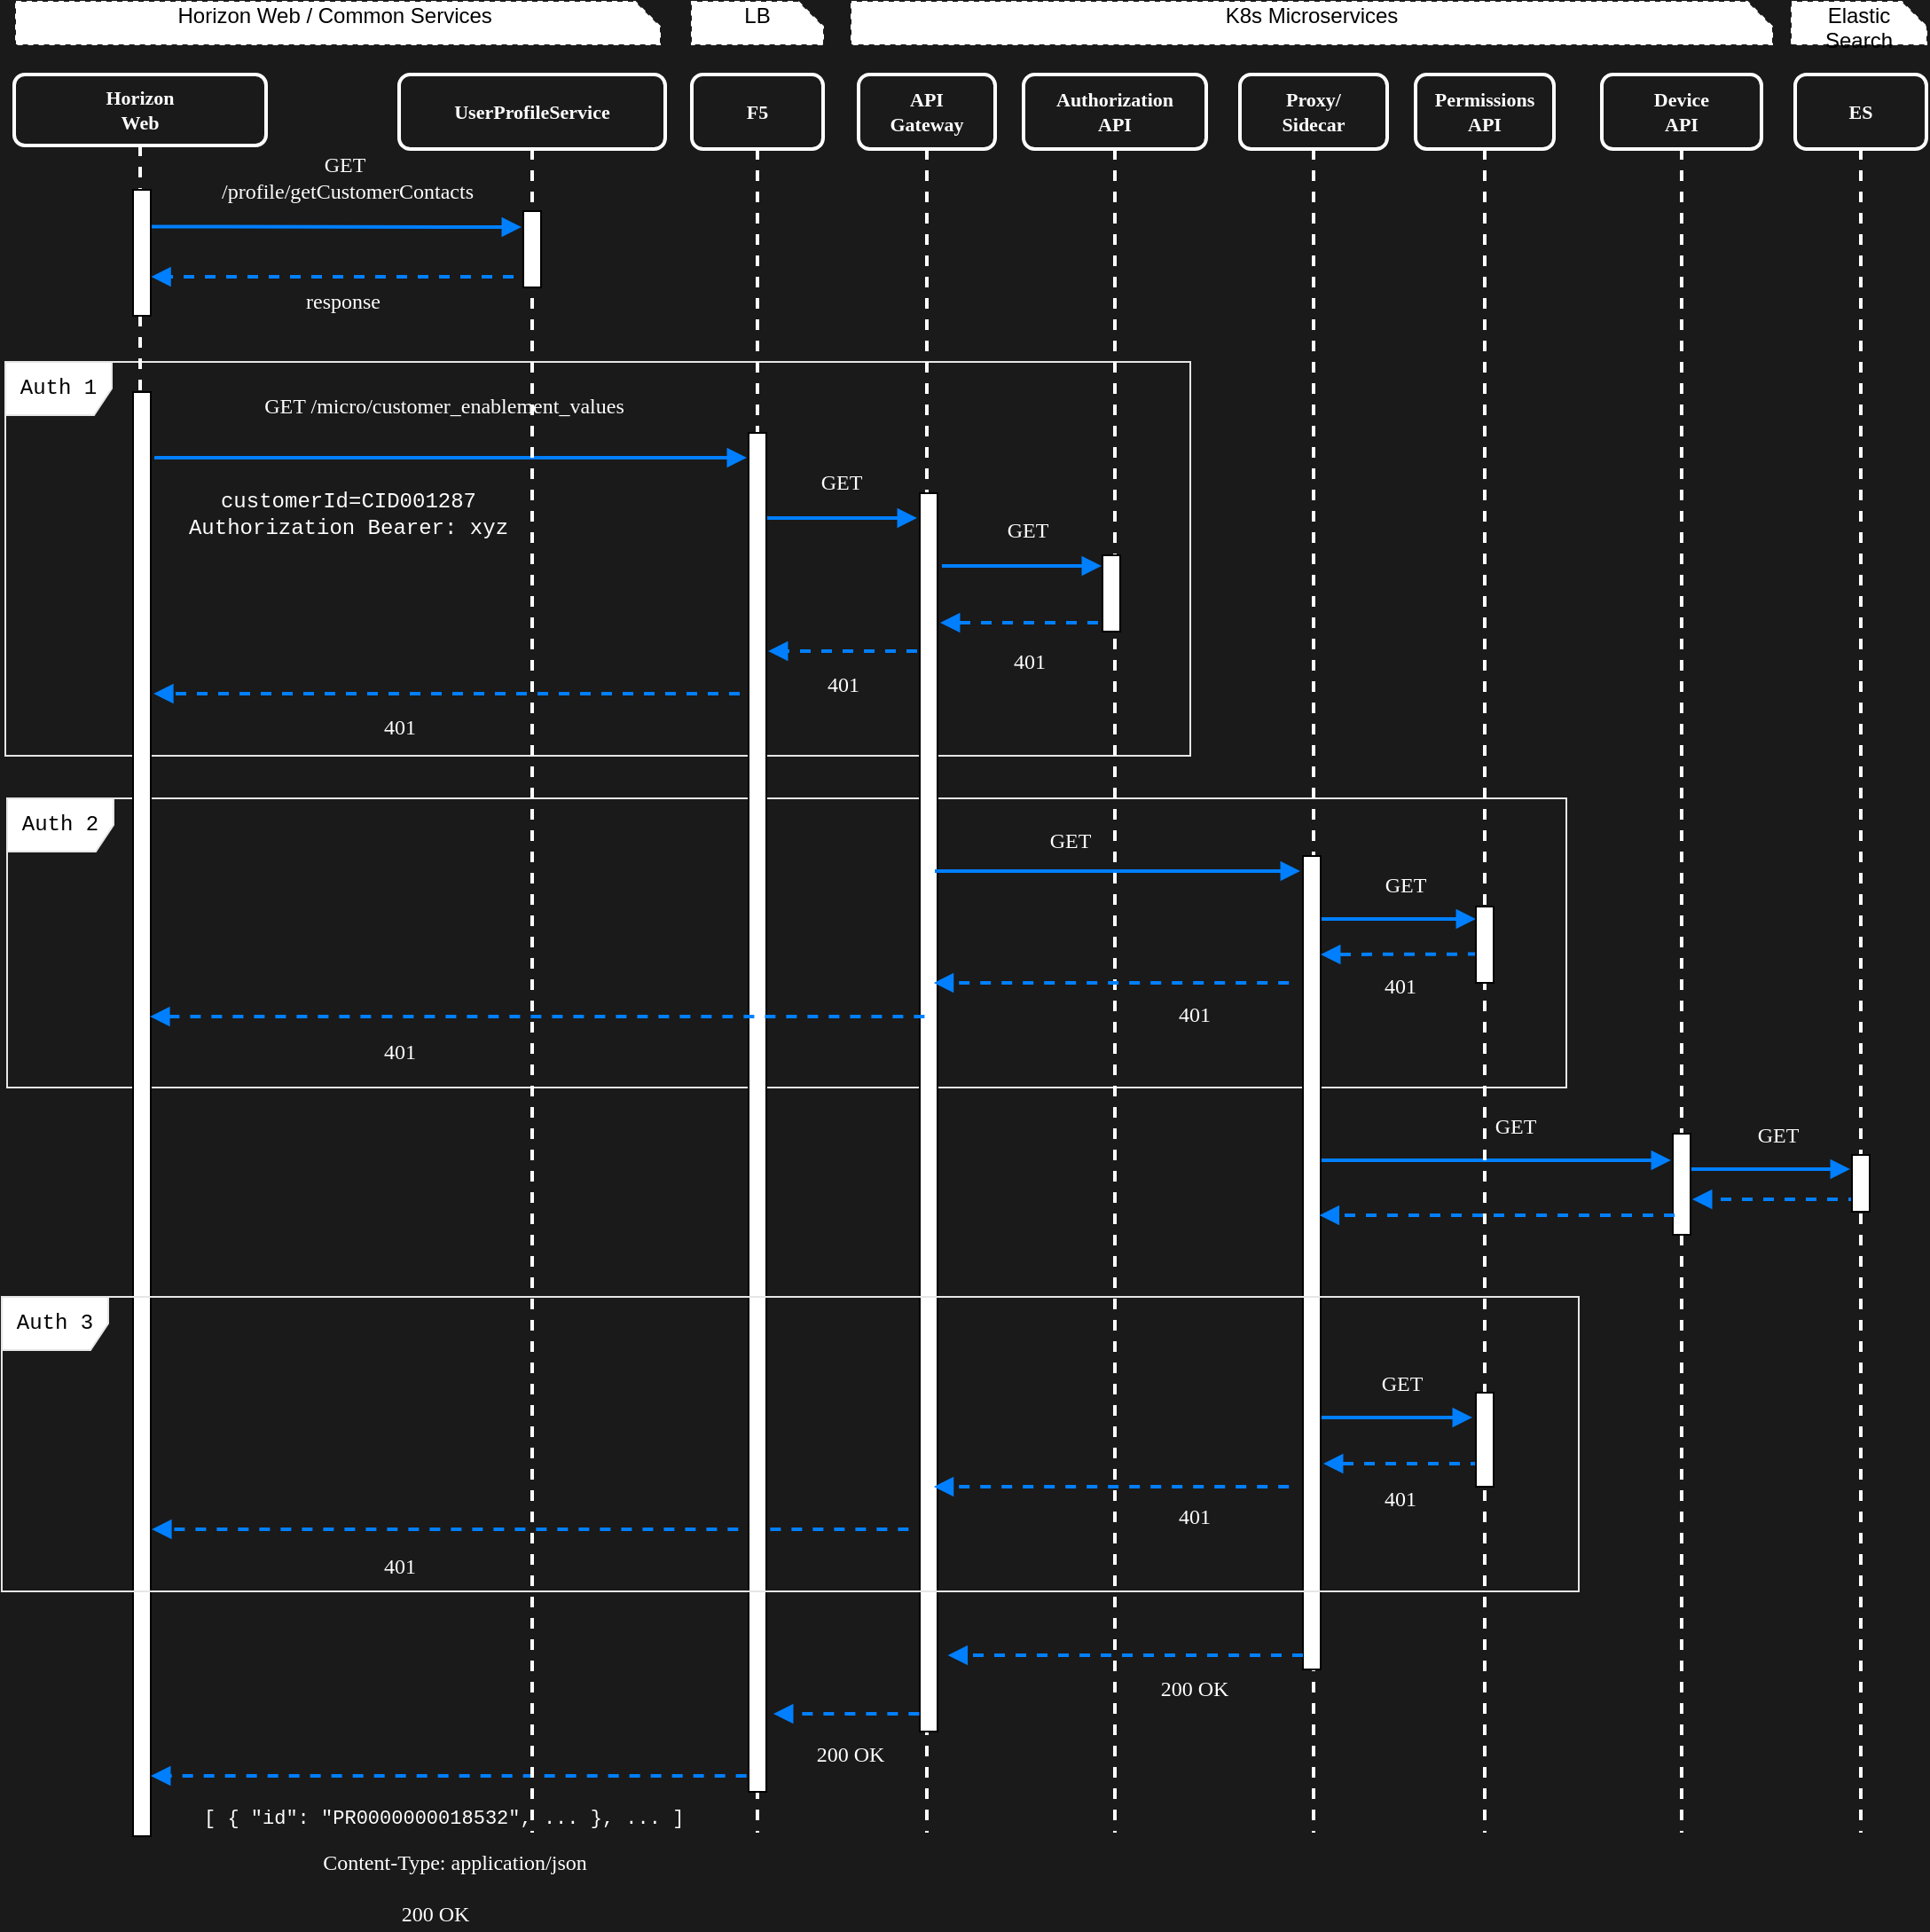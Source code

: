 <mxfile version="13.7.9" type="device"><diagram name="Page-1" id="13e1069c-82ec-6db2-03f1-153e76fe0fe0"><mxGraphModel dx="1351" dy="890" grid="0" gridSize="10" guides="1" tooltips="1" connect="1" arrows="1" fold="1" page="0" pageScale="1" pageWidth="1100" pageHeight="850" background="#1A1A1A" math="0" shadow="0"><root><mxCell id="0"/><mxCell id="1" parent="0"/><mxCell id="Q3aA9mgdM-WtsguABuxe-25" value="GET" style="html=1;verticalAlign=bottom;endArrow=block;labelBackgroundColor=none;fontFamily=Verdana;fontSize=12;edgeStyle=elbowEdgeStyle;elbow=vertical;labelBorderColor=none;fontColor=#FFFFFF;strokeColor=#007FFF;strokeWidth=2;" edge="1" parent="1"><mxGeometry x="0.135" y="10" relative="1" as="geometry"><mxPoint x="739" y="537" as="sourcePoint"/><mxPoint x="832" y="537" as="targetPoint"/><Array as="points"><mxPoint x="798" y="537"/><mxPoint x="779.83" y="544"/><mxPoint x="878.83" y="544.04"/><mxPoint x="846.83" y="549.45"/></Array><mxPoint as="offset"/></mxGeometry></mxCell><mxCell id="Q3aA9mgdM-WtsguABuxe-26" value="Auth 2" style="shape=umlFrame;whiteSpace=wrap;html=1;fontFamily=Courier New;strokeColor=#E6E6E6;" vertex="1" parent="1"><mxGeometry x="4" y="469" width="879" height="163" as="geometry"/></mxCell><mxCell id="Q3aA9mgdM-WtsguABuxe-16" value="Auth 1" style="shape=umlFrame;whiteSpace=wrap;html=1;fontFamily=Courier New;strokeColor=#E6E6E6;" vertex="1" parent="1"><mxGeometry x="3" y="223" width="668" height="222" as="geometry"/></mxCell><mxCell id="Q3aA9mgdM-WtsguABuxe-40" value="GET" style="html=1;verticalAlign=bottom;endArrow=block;labelBackgroundColor=none;fontFamily=Verdana;fontSize=12;edgeStyle=elbowEdgeStyle;elbow=vertical;labelBorderColor=none;fontColor=#FFFFFF;strokeColor=#007FFF;strokeWidth=2;" edge="1" parent="1"><mxGeometry x="0.135" y="10" relative="1" as="geometry"><mxPoint x="737" y="818" as="sourcePoint"/><mxPoint x="830" y="818" as="targetPoint"/><Array as="points"><mxPoint x="796" y="818"/><mxPoint x="777.83" y="825"/><mxPoint x="876.83" y="825.04"/><mxPoint x="844.83" y="830.45"/></Array><mxPoint as="offset"/></mxGeometry></mxCell><mxCell id="Q3aA9mgdM-WtsguABuxe-58" value="" style="html=1;verticalAlign=bottom;endArrow=block;labelBackgroundColor=none;fontFamily=Verdana;fontSize=12;edgeStyle=elbowEdgeStyle;elbow=vertical;labelBorderColor=none;fontColor=#FFFFFF;strokeColor=#007FFF;strokeWidth=2;dashed=1;" edge="1" parent="1"><mxGeometry y="-11" relative="1" as="geometry"><mxPoint x="524.19" y="881.0" as="sourcePoint"/><mxPoint x="85.571" y="881.0" as="targetPoint"/><Array as="points"><mxPoint x="427.19" y="881"/></Array><mxPoint as="offset"/></mxGeometry></mxCell><mxCell id="Q3aA9mgdM-WtsguABuxe-45" value="" style="html=1;verticalAlign=bottom;endArrow=block;labelBackgroundColor=none;fontFamily=Verdana;fontSize=12;edgeStyle=elbowEdgeStyle;elbow=vertical;labelBorderColor=none;fontColor=#FFFFFF;strokeColor=#007FFF;strokeWidth=2;dashed=1;" edge="1" parent="1"><mxGeometry y="-11" relative="1" as="geometry"><mxPoint x="429.0" y="410" as="sourcePoint"/><mxPoint x="86.571" y="410" as="targetPoint"/><Array as="points"/><mxPoint as="offset"/></mxGeometry></mxCell><mxCell id="Q3aA9mgdM-WtsguABuxe-29" value="GET" style="html=1;verticalAlign=bottom;endArrow=block;labelBackgroundColor=none;fontFamily=Verdana;fontSize=12;edgeStyle=elbowEdgeStyle;elbow=vertical;labelBorderColor=none;fontColor=#FFFFFF;strokeColor=#007FFF;strokeWidth=2;" edge="1" parent="1"><mxGeometry x="0.135" y="10" relative="1" as="geometry"><mxPoint x="738" y="673" as="sourcePoint"/><mxPoint x="942.0" y="673" as="targetPoint"/><Array as="points"><mxPoint x="760" y="673"/><mxPoint x="560.83" y="680"/><mxPoint x="659.83" y="680.04"/><mxPoint x="627.83" y="685.45"/></Array><mxPoint as="offset"/></mxGeometry></mxCell><mxCell id="Q3aA9mgdM-WtsguABuxe-34" value="" style="html=1;verticalAlign=bottom;endArrow=block;labelBackgroundColor=none;fontFamily=Verdana;fontSize=12;edgeStyle=elbowEdgeStyle;elbow=vertical;labelBorderColor=none;fontColor=#FFFFFF;strokeColor=#007FFF;strokeWidth=2;dashed=1;" edge="1" parent="1"><mxGeometry y="-11" relative="1" as="geometry"><mxPoint x="1048.0" y="695" as="sourcePoint"/><mxPoint x="954" y="695" as="targetPoint"/><Array as="points"/><mxPoint as="offset"/></mxGeometry></mxCell><mxCell id="Q3aA9mgdM-WtsguABuxe-31" value="GET" style="html=1;verticalAlign=bottom;endArrow=block;labelBackgroundColor=none;fontFamily=Verdana;fontSize=12;edgeStyle=elbowEdgeStyle;elbow=vertical;labelBorderColor=none;fontColor=#FFFFFF;strokeColor=#007FFF;strokeWidth=2;" edge="1" parent="1"><mxGeometry x="0.135" y="10" relative="1" as="geometry"><mxPoint x="947.333" y="678" as="sourcePoint"/><mxPoint x="1043" y="678" as="targetPoint"/><Array as="points"><mxPoint x="992" y="678"/><mxPoint x="760.83" y="685.04"/><mxPoint x="728.83" y="690.45"/></Array><mxPoint as="offset"/></mxGeometry></mxCell><mxCell id="uREQSluuwx92GK9Ku3RY-12" value="GET" style="html=1;verticalAlign=bottom;endArrow=block;labelBackgroundColor=none;fontFamily=Verdana;fontSize=12;edgeStyle=elbowEdgeStyle;elbow=vertical;labelBorderColor=none;fontColor=#FFFFFF;strokeColor=#007FFF;strokeWidth=2;" parent="1" edge="1"><mxGeometry x="0.06" y="11" relative="1" as="geometry"><mxPoint x="426.333" y="311" as="sourcePoint"/><mxPoint x="517" y="311" as="targetPoint"/><Array as="points"><mxPoint x="486" y="311"/><mxPoint x="467.83" y="318"/><mxPoint x="566.83" y="318.04"/><mxPoint x="534.83" y="323.45"/></Array><mxPoint as="offset"/></mxGeometry></mxCell><mxCell id="Q3aA9mgdM-WtsguABuxe-4" value="" style="html=1;verticalAlign=bottom;endArrow=block;labelBackgroundColor=none;fontFamily=Verdana;fontSize=12;edgeStyle=elbowEdgeStyle;elbow=vertical;labelBorderColor=none;fontColor=#FFFFFF;strokeColor=#007FFF;strokeWidth=2;dashed=1;" edge="1" parent="1"><mxGeometry y="-11" relative="1" as="geometry"><mxPoint x="301.5" y="175" as="sourcePoint"/><mxPoint x="85.167" y="175" as="targetPoint"/><Array as="points"><mxPoint x="204.5" y="175"/></Array><mxPoint as="offset"/></mxGeometry></mxCell><mxCell id="Q3aA9mgdM-WtsguABuxe-3" value="GET&lt;br&gt;&amp;nbsp;/profile/getCustomerContacts" style="html=1;verticalAlign=bottom;endArrow=block;labelBackgroundColor=none;fontFamily=Verdana;fontSize=12;edgeStyle=elbowEdgeStyle;elbow=vertical;labelBorderColor=none;fontColor=#FFFFFF;strokeColor=#007FFF;strokeWidth=2;exitX=1.072;exitY=0.278;exitDx=0;exitDy=0;exitPerimeter=0;" edge="1" parent="1"><mxGeometry x="0.06" y="11" relative="1" as="geometry"><mxPoint x="81.72" y="146.738" as="sourcePoint"/><mxPoint x="294" y="147" as="targetPoint"/><Array as="points"><mxPoint x="220.42" y="147"/><mxPoint x="189.42" y="147"/><mxPoint x="170.42" y="179"/><mxPoint x="92.42" y="154"/><mxPoint x="191.42" y="154.04"/><mxPoint x="159.42" y="159.45"/></Array><mxPoint as="offset"/></mxGeometry></mxCell><mxCell id="7baba1c4bc27f4b0-8" value="Horizon&lt;br&gt;Web" style="shape=umlLifeline;perimeter=lifelinePerimeter;whiteSpace=wrap;html=1;container=1;collapsible=0;recursiveResize=0;outlineConnect=0;rounded=1;shadow=0;comic=0;labelBackgroundColor=none;strokeWidth=2;fontFamily=Verdana;fontSize=11;align=center;labelBorderColor=none;fillColor=none;strokeColor=#FFFFFF;fontColor=#FFFFFF;fontStyle=1" parent="1" vertex="1"><mxGeometry x="8" y="61.0" width="142" height="993" as="geometry"/></mxCell><mxCell id="uREQSluuwx92GK9Ku3RY-9" value="" style="html=1;points=[];perimeter=orthogonalPerimeter;rounded=0;shadow=0;comic=0;labelBackgroundColor=#ffffff;strokeWidth=1;fontFamily=Verdana;fontSize=12;align=center;labelBorderColor=#FFFFFF;" parent="7baba1c4bc27f4b0-8" vertex="1"><mxGeometry x="67" y="179" width="10" height="814" as="geometry"/></mxCell><mxCell id="Q3aA9mgdM-WtsguABuxe-7" value="" style="html=1;points=[];perimeter=orthogonalPerimeter;rounded=0;shadow=0;comic=0;labelBackgroundColor=#ffffff;strokeWidth=1;fontFamily=Verdana;fontSize=12;align=center;labelBorderColor=#FFFFFF;" vertex="1" parent="7baba1c4bc27f4b0-8"><mxGeometry x="67" y="65" width="10" height="71" as="geometry"/></mxCell><mxCell id="YKx6yXkzlYyvwfSFscby-1" value="F5" style="shape=umlLifeline;perimeter=lifelinePerimeter;whiteSpace=wrap;html=1;container=1;collapsible=0;recursiveResize=0;outlineConnect=0;rounded=1;shadow=0;comic=0;labelBackgroundColor=none;strokeWidth=2;fontFamily=Verdana;fontSize=11;align=center;size=42;labelBorderColor=none;fillColor=none;strokeColor=#FFFFFF;fontColor=#FFFFFF;fontStyle=1" parent="1" vertex="1"><mxGeometry x="390" y="61.0" width="74" height="991" as="geometry"/></mxCell><mxCell id="uREQSluuwx92GK9Ku3RY-14" value="" style="html=1;points=[];perimeter=orthogonalPerimeter;rounded=0;shadow=0;comic=0;labelBackgroundColor=#ffffff;strokeWidth=1;fontFamily=Verdana;fontSize=12;align=center;labelBorderColor=#FFFFFF;" parent="YKx6yXkzlYyvwfSFscby-1" vertex="1"><mxGeometry x="32" y="202" width="10" height="766" as="geometry"/></mxCell><mxCell id="HrZT_XQznURYI4eVECvP-5" value="Permissions&lt;br&gt;API" style="shape=umlLifeline;perimeter=lifelinePerimeter;whiteSpace=wrap;html=1;container=1;collapsible=0;recursiveResize=0;outlineConnect=0;rounded=1;shadow=0;comic=0;labelBackgroundColor=none;strokeWidth=2;fontFamily=Verdana;fontSize=11;align=center;size=42;labelBorderColor=none;fillColor=none;strokeColor=#FFFFFF;fontColor=#FFFFFF;fontStyle=1" parent="1" vertex="1"><mxGeometry x="798" y="61" width="78" height="991" as="geometry"/></mxCell><mxCell id="HrZT_XQznURYI4eVECvP-7" value="Device&lt;br&gt;API" style="shape=umlLifeline;perimeter=lifelinePerimeter;whiteSpace=wrap;html=1;container=1;collapsible=0;recursiveResize=0;outlineConnect=0;rounded=1;shadow=0;comic=0;labelBackgroundColor=none;strokeWidth=2;fontFamily=Verdana;fontSize=11;align=center;size=42;labelBorderColor=none;fillColor=none;strokeColor=#FFFFFF;fontColor=#FFFFFF;fontStyle=1" parent="1" vertex="1"><mxGeometry x="903" y="61.0" width="90" height="991" as="geometry"/></mxCell><mxCell id="Q3aA9mgdM-WtsguABuxe-32" value="" style="html=1;points=[];perimeter=orthogonalPerimeter;rounded=0;shadow=0;comic=0;labelBackgroundColor=#ffffff;strokeWidth=1;fontFamily=Verdana;fontSize=12;align=center;labelBorderColor=#FFFFFF;" vertex="1" parent="HrZT_XQznURYI4eVECvP-7"><mxGeometry x="40" y="597" width="10" height="57" as="geometry"/></mxCell><mxCell id="HrZT_XQznURYI4eVECvP-9" value="ES" style="shape=umlLifeline;perimeter=lifelinePerimeter;whiteSpace=wrap;html=1;container=1;collapsible=0;recursiveResize=0;outlineConnect=0;rounded=1;shadow=0;comic=0;labelBackgroundColor=none;strokeWidth=2;fontFamily=Verdana;fontSize=11;align=center;size=42;labelBorderColor=none;fillColor=none;strokeColor=#FFFFFF;fontColor=#FFFFFF;fontStyle=1" parent="1" vertex="1"><mxGeometry x="1012" y="61.0" width="74" height="991" as="geometry"/></mxCell><mxCell id="Q3aA9mgdM-WtsguABuxe-33" value="" style="html=1;points=[];perimeter=orthogonalPerimeter;rounded=0;shadow=0;comic=0;labelBackgroundColor=#ffffff;strokeWidth=1;fontFamily=Verdana;fontSize=12;align=center;labelBorderColor=#FFFFFF;" vertex="1" parent="HrZT_XQznURYI4eVECvP-9"><mxGeometry x="32" y="609" width="10" height="32" as="geometry"/></mxCell><mxCell id="4G3p7n9DCKDM6Snda9eb-1" value="Horizon Web / Common Services&amp;nbsp;" style="shape=note;whiteSpace=wrap;html=1;size=14;verticalAlign=top;align=center;spacingTop=-6;dashed=1;strokeColor=#FFFFFF;" parent="1" vertex="1"><mxGeometry x="9" y="20" width="363" height="24" as="geometry"/></mxCell><mxCell id="uREQSluuwx92GK9Ku3RY-1" value="K8s Microservices" style="shape=note;whiteSpace=wrap;html=1;size=14;verticalAlign=top;align=center;spacingTop=-6;dashed=1;strokeColor=#FFFFFF;" parent="1" vertex="1"><mxGeometry x="480" y="20" width="519" height="24" as="geometry"/></mxCell><mxCell id="uREQSluuwx92GK9Ku3RY-2" value="Elastic Search" style="shape=note;whiteSpace=wrap;html=1;size=14;verticalAlign=top;align=center;spacingTop=-6;dashed=1;strokeColor=#FFFFFF;" parent="1" vertex="1"><mxGeometry x="1010" y="20" width="76" height="24" as="geometry"/></mxCell><mxCell id="uREQSluuwx92GK9Ku3RY-3" value="LB" style="shape=note;whiteSpace=wrap;html=1;size=14;verticalAlign=top;align=center;spacingTop=-6;dashed=1;strokeColor=#FFFFFF;" parent="1" vertex="1"><mxGeometry x="390" y="20" width="74" height="24" as="geometry"/></mxCell><mxCell id="uREQSluuwx92GK9Ku3RY-8" value="GET /micro/customer_enablement_values" style="html=1;verticalAlign=bottom;endArrow=block;labelBackgroundColor=none;fontFamily=Verdana;fontSize=12;edgeStyle=elbowEdgeStyle;elbow=vertical;labelBorderColor=none;fontColor=#FFFFFF;strokeColor=#007FFF;strokeWidth=2;" parent="1" edge="1"><mxGeometry x="-0.024" y="20" relative="1" as="geometry"><mxPoint x="87" y="277" as="sourcePoint"/><mxPoint x="421" y="277" as="targetPoint"/><Array as="points"><mxPoint x="232.42" y="277"/><mxPoint x="201.42" y="277"/><mxPoint x="182.42" y="309"/><mxPoint x="104.42" y="284"/><mxPoint x="203.42" y="284.04"/><mxPoint x="171.42" y="289.45"/></Array><mxPoint as="offset"/></mxGeometry></mxCell><mxCell id="uREQSluuwx92GK9Ku3RY-15" value="Proxy/&lt;br&gt;Sidecar" style="shape=umlLifeline;perimeter=lifelinePerimeter;whiteSpace=wrap;html=1;container=1;collapsible=0;recursiveResize=0;outlineConnect=0;rounded=1;shadow=0;comic=0;labelBackgroundColor=none;strokeWidth=2;fontFamily=Verdana;fontSize=11;align=center;size=42;labelBorderColor=none;fontStyle=1;strokeColor=#FFFFFF;fillColor=none;fontColor=#FFFFFF;" parent="1" vertex="1"><mxGeometry x="699" y="61.0" width="83" height="991" as="geometry"/></mxCell><mxCell id="Q3aA9mgdM-WtsguABuxe-30" value="" style="html=1;points=[];perimeter=orthogonalPerimeter;rounded=0;shadow=0;comic=0;labelBackgroundColor=#ffffff;strokeWidth=1;fontFamily=Verdana;fontSize=12;align=center;labelBorderColor=#FFFFFF;" vertex="1" parent="uREQSluuwx92GK9Ku3RY-15"><mxGeometry x="35.5" y="440.5" width="10" height="458.5" as="geometry"/></mxCell><mxCell id="uREQSluuwx92GK9Ku3RY-32" value="" style="html=1;verticalAlign=bottom;endArrow=block;labelBackgroundColor=none;fontFamily=Verdana;fontSize=12;edgeStyle=elbowEdgeStyle;elbow=vertical;labelBorderColor=none;fontColor=#FFFFFF;strokeColor=#007FFF;strokeWidth=2;dashed=1;" parent="1" edge="1"><mxGeometry y="-11" relative="1" as="geometry"><mxPoint x="420.83" y="1020" as="sourcePoint"/><mxPoint x="84.997" y="1020" as="targetPoint"/><Array as="points"><mxPoint x="350.83" y="1020"/></Array><mxPoint as="offset"/></mxGeometry></mxCell><mxCell id="uREQSluuwx92GK9Ku3RY-39" value="&lt;font face=&quot;verdana&quot;&gt;Content-Type: application/json&lt;/font&gt;" style="text;html=1;align=center;verticalAlign=middle;resizable=0;points=[];autosize=1;labelBackgroundColor=none;labelBorderColor=none;fontColor=#FFFFFF;" parent="1" vertex="1"><mxGeometry x="156.83" y="1060" width="198" height="18" as="geometry"/></mxCell><mxCell id="A_I53-pSDEJTDAcx_wrr-1" value="[ { &quot;id&quot;: &quot;&lt;span&gt;PR0000000018532&lt;/span&gt;&lt;span&gt;&quot;, ... }, ... ]&lt;/span&gt;" style="text;spacing=5;spacingTop=6;overflow=hidden;rounded=0;fontSize=11;fontColor=#FFFFFF;whiteSpace=wrap;html=1;fontFamily=Courier New;" parent="1" vertex="1"><mxGeometry x="109.83" y="1022" width="292" height="44" as="geometry"/></mxCell><mxCell id="Q3aA9mgdM-WtsguABuxe-1" value="UserProfileService" style="shape=umlLifeline;perimeter=lifelinePerimeter;whiteSpace=wrap;html=1;container=1;collapsible=0;recursiveResize=0;outlineConnect=0;rounded=1;shadow=0;comic=0;labelBackgroundColor=none;strokeWidth=2;fontFamily=Verdana;fontSize=11;align=center;size=42;labelBorderColor=none;fillColor=none;strokeColor=#FFFFFF;fontColor=#FFFFFF;fontStyle=1" vertex="1" parent="1"><mxGeometry x="225" y="61" width="150" height="991" as="geometry"/></mxCell><mxCell id="Q3aA9mgdM-WtsguABuxe-6" value="" style="html=1;points=[];perimeter=orthogonalPerimeter;rounded=0;shadow=0;comic=0;labelBackgroundColor=#ffffff;strokeWidth=1;fontFamily=Verdana;fontSize=12;align=center;labelBorderColor=#FFFFFF;" vertex="1" parent="Q3aA9mgdM-WtsguABuxe-1"><mxGeometry x="70" y="77" width="10" height="43" as="geometry"/></mxCell><mxCell id="Q3aA9mgdM-WtsguABuxe-5" value="&lt;font face=&quot;verdana&quot;&gt;response&lt;/font&gt;" style="text;html=1;align=center;verticalAlign=middle;resizable=0;points=[];autosize=1;labelBackgroundColor=none;labelBorderColor=none;fontColor=#FFFFFF;" vertex="1" parent="1"><mxGeometry x="161" y="180" width="64" height="18" as="geometry"/></mxCell><mxCell id="Q3aA9mgdM-WtsguABuxe-8" value="API&lt;br&gt;Gateway" style="shape=umlLifeline;perimeter=lifelinePerimeter;whiteSpace=wrap;html=1;container=1;collapsible=0;recursiveResize=0;outlineConnect=0;rounded=1;shadow=0;comic=0;labelBackgroundColor=none;strokeWidth=2;fontFamily=Verdana;fontSize=11;align=center;size=42;labelBorderColor=none;fillColor=none;strokeColor=#FFFFFF;fontColor=#FFFFFF;fontStyle=1" vertex="1" parent="1"><mxGeometry x="484" y="61" width="77" height="991" as="geometry"/></mxCell><mxCell id="Q3aA9mgdM-WtsguABuxe-24" value="" style="html=1;points=[];perimeter=orthogonalPerimeter;rounded=0;shadow=0;comic=0;labelBackgroundColor=#ffffff;strokeWidth=1;fontFamily=Verdana;fontSize=12;align=center;labelBorderColor=#FFFFFF;" vertex="1" parent="Q3aA9mgdM-WtsguABuxe-8"><mxGeometry x="34.5" y="236" width="10" height="698" as="geometry"/></mxCell><mxCell id="Q3aA9mgdM-WtsguABuxe-11" value="Authorization&lt;br&gt;API" style="shape=umlLifeline;perimeter=lifelinePerimeter;whiteSpace=wrap;html=1;container=1;collapsible=0;recursiveResize=0;outlineConnect=0;rounded=1;shadow=0;comic=0;labelBackgroundColor=none;strokeWidth=2;fontFamily=Verdana;fontSize=11;align=center;size=42;labelBorderColor=none;fillColor=none;strokeColor=#FFFFFF;fontColor=#FFFFFF;fontStyle=1" vertex="1" parent="1"><mxGeometry x="577" y="61.0" width="103" height="991" as="geometry"/></mxCell><mxCell id="Q3aA9mgdM-WtsguABuxe-35" value="" style="html=1;verticalAlign=bottom;endArrow=block;labelBackgroundColor=none;fontFamily=Verdana;fontSize=12;edgeStyle=elbowEdgeStyle;elbow=vertical;labelBorderColor=none;fontColor=#FFFFFF;strokeColor=#007FFF;strokeWidth=2;dashed=1;" edge="1" parent="Q3aA9mgdM-WtsguABuxe-11"><mxGeometry y="-11" relative="1" as="geometry"><mxPoint x="157.5" y="891.0" as="sourcePoint"/><mxPoint x="-42.69" y="891.0" as="targetPoint"/><Array as="points"><mxPoint x="60.5" y="891"/></Array><mxPoint as="offset"/></mxGeometry></mxCell><mxCell id="Q3aA9mgdM-WtsguABuxe-15" value="&lt;font&gt;customerId=CID001287&lt;br&gt;Authorization Bearer: xyz&lt;br&gt;&lt;/font&gt;" style="text;html=1;align=center;verticalAlign=middle;resizable=0;points=[];autosize=1;labelBackgroundColor=none;labelBorderColor=none;fontColor=#FFFFFF;fontFamily=Courier New;" vertex="1" parent="1"><mxGeometry x="101" y="293" width="190" height="32" as="geometry"/></mxCell><mxCell id="Q3aA9mgdM-WtsguABuxe-18" value="GET" style="html=1;verticalAlign=bottom;endArrow=block;labelBackgroundColor=none;fontFamily=Verdana;fontSize=12;edgeStyle=elbowEdgeStyle;elbow=vertical;labelBorderColor=none;fontColor=#FFFFFF;strokeColor=#007FFF;strokeWidth=2;" edge="1" parent="1"><mxGeometry x="0.06" y="11" relative="1" as="geometry"><mxPoint x="531" y="338" as="sourcePoint"/><mxPoint x="621" y="338" as="targetPoint"/><Array as="points"><mxPoint x="590" y="338"/><mxPoint x="571.83" y="345"/><mxPoint x="670.83" y="345.04"/><mxPoint x="638.83" y="350.45"/></Array><mxPoint as="offset"/></mxGeometry></mxCell><mxCell id="Q3aA9mgdM-WtsguABuxe-19" value="" style="html=1;points=[];perimeter=orthogonalPerimeter;rounded=0;shadow=0;comic=0;labelBackgroundColor=#ffffff;strokeWidth=1;fontFamily=Verdana;fontSize=12;align=center;labelBorderColor=#FFFFFF;" vertex="1" parent="1"><mxGeometry x="621.5" y="332" width="10" height="43" as="geometry"/></mxCell><mxCell id="Q3aA9mgdM-WtsguABuxe-20" value="" style="html=1;verticalAlign=bottom;endArrow=block;labelBackgroundColor=none;fontFamily=Verdana;fontSize=12;edgeStyle=elbowEdgeStyle;elbow=vertical;labelBorderColor=none;fontColor=#FFFFFF;strokeColor=#007FFF;strokeWidth=2;dashed=1;" edge="1" parent="1"><mxGeometry y="-11" relative="1" as="geometry"><mxPoint x="619" y="370" as="sourcePoint"/><mxPoint x="530" y="370" as="targetPoint"/><Array as="points"/><mxPoint as="offset"/></mxGeometry></mxCell><mxCell id="Q3aA9mgdM-WtsguABuxe-22" value="GET" style="html=1;verticalAlign=bottom;endArrow=block;labelBackgroundColor=none;fontFamily=Verdana;fontSize=12;edgeStyle=elbowEdgeStyle;elbow=vertical;labelBorderColor=none;fontColor=#FFFFFF;strokeColor=#007FFF;strokeWidth=2;" edge="1" parent="1"><mxGeometry x="-0.262" y="8" relative="1" as="geometry"><mxPoint x="527" y="510" as="sourcePoint"/><mxPoint x="733" y="510" as="targetPoint"/><Array as="points"><mxPoint x="586" y="510"/><mxPoint x="567.83" y="517"/><mxPoint x="666.83" y="517.04"/><mxPoint x="634.83" y="522.45"/></Array><mxPoint as="offset"/></mxGeometry></mxCell><mxCell id="uREQSluuwx92GK9Ku3RY-31" value="" style="html=1;verticalAlign=bottom;endArrow=block;labelBackgroundColor=none;fontFamily=Verdana;fontSize=12;edgeStyle=elbowEdgeStyle;elbow=vertical;labelBorderColor=none;fontColor=#FFFFFF;strokeColor=#007FFF;strokeWidth=2;dashed=1;" parent="1" edge="1"><mxGeometry y="-11" relative="1" as="geometry"><mxPoint x="944" y="704" as="sourcePoint"/><mxPoint x="743.81" y="704" as="targetPoint"/><Array as="points"><mxPoint x="847" y="704"/></Array><mxPoint as="offset"/></mxGeometry></mxCell><mxCell id="Q3aA9mgdM-WtsguABuxe-27" value="" style="html=1;verticalAlign=bottom;endArrow=block;labelBackgroundColor=none;fontFamily=Verdana;fontSize=12;edgeStyle=elbowEdgeStyle;elbow=vertical;labelBorderColor=none;fontColor=#FFFFFF;strokeColor=#007FFF;strokeWidth=2;dashed=1;" edge="1" parent="1"><mxGeometry y="-11" relative="1" as="geometry"><mxPoint x="833.5" y="556.79" as="sourcePoint"/><mxPoint x="744.5" y="556.79" as="targetPoint"/><Array as="points"/><mxPoint as="offset"/></mxGeometry></mxCell><mxCell id="Q3aA9mgdM-WtsguABuxe-28" value="" style="html=1;points=[];perimeter=orthogonalPerimeter;rounded=0;shadow=0;comic=0;labelBackgroundColor=#ffffff;strokeWidth=1;fontFamily=Verdana;fontSize=12;align=center;labelBorderColor=#FFFFFF;" vertex="1" parent="1"><mxGeometry x="832" y="530" width="10" height="43" as="geometry"/></mxCell><mxCell id="Q3aA9mgdM-WtsguABuxe-37" value="Auth 3" style="shape=umlFrame;whiteSpace=wrap;html=1;fontFamily=Courier New;strokeColor=#E6E6E6;" vertex="1" parent="1"><mxGeometry x="1" y="750" width="889" height="166" as="geometry"/></mxCell><mxCell id="Q3aA9mgdM-WtsguABuxe-38" value="" style="html=1;verticalAlign=bottom;endArrow=block;labelBackgroundColor=none;fontFamily=Verdana;fontSize=12;edgeStyle=elbowEdgeStyle;elbow=vertical;labelBorderColor=none;fontColor=#FFFFFF;strokeColor=#007FFF;strokeWidth=2;dashed=1;" edge="1" parent="1"><mxGeometry y="-11" relative="1" as="geometry"><mxPoint x="835" y="844" as="sourcePoint"/><mxPoint x="746" y="844" as="targetPoint"/><Array as="points"/><mxPoint as="offset"/></mxGeometry></mxCell><mxCell id="Q3aA9mgdM-WtsguABuxe-39" value="" style="html=1;points=[];perimeter=orthogonalPerimeter;rounded=0;shadow=0;comic=0;labelBackgroundColor=#ffffff;strokeWidth=1;fontFamily=Verdana;fontSize=12;align=center;labelBorderColor=#FFFFFF;" vertex="1" parent="1"><mxGeometry x="832" y="804" width="10" height="53" as="geometry"/></mxCell><mxCell id="Q3aA9mgdM-WtsguABuxe-44" value="" style="html=1;verticalAlign=bottom;endArrow=block;labelBackgroundColor=none;fontFamily=Verdana;fontSize=12;edgeStyle=elbowEdgeStyle;elbow=vertical;labelBorderColor=none;fontColor=#FFFFFF;strokeColor=#007FFF;strokeWidth=2;dashed=1;" edge="1" parent="1"><mxGeometry y="-11" relative="1" as="geometry"><mxPoint x="517" y="386" as="sourcePoint"/><mxPoint x="433" y="386" as="targetPoint"/><Array as="points"/><mxPoint as="offset"/></mxGeometry></mxCell><mxCell id="Q3aA9mgdM-WtsguABuxe-46" value="" style="html=1;verticalAlign=bottom;endArrow=block;labelBackgroundColor=none;fontFamily=Verdana;fontSize=12;edgeStyle=elbowEdgeStyle;elbow=vertical;labelBorderColor=none;fontColor=#FFFFFF;strokeColor=#007FFF;strokeWidth=2;dashed=1;" edge="1" parent="1"><mxGeometry y="-11" relative="1" as="geometry"><mxPoint x="726.59" y="573" as="sourcePoint"/><mxPoint x="526.4" y="573" as="targetPoint"/><Array as="points"><mxPoint x="629.59" y="573"/></Array><mxPoint as="offset"/></mxGeometry></mxCell><mxCell id="Q3aA9mgdM-WtsguABuxe-47" value="" style="html=1;verticalAlign=bottom;endArrow=block;labelBackgroundColor=none;fontFamily=Verdana;fontSize=12;edgeStyle=elbowEdgeStyle;elbow=vertical;labelBorderColor=none;fontColor=#FFFFFF;strokeColor=#007FFF;strokeWidth=2;dashed=1;" edge="1" parent="1"><mxGeometry y="-11" relative="1" as="geometry"><mxPoint x="521.19" y="592" as="sourcePoint"/><mxPoint x="84.571" y="592" as="targetPoint"/><Array as="points"><mxPoint x="424.19" y="592"/></Array><mxPoint as="offset"/></mxGeometry></mxCell><mxCell id="Q3aA9mgdM-WtsguABuxe-49" value="&lt;font face=&quot;verdana&quot;&gt;401&lt;/font&gt;" style="text;html=1;align=center;verticalAlign=middle;resizable=0;points=[];autosize=1;labelBackgroundColor=none;labelBorderColor=none;fontColor=#FFFFFF;" vertex="1" parent="1"><mxGeometry x="563" y="383" width="33" height="18" as="geometry"/></mxCell><mxCell id="Q3aA9mgdM-WtsguABuxe-51" value="&lt;font face=&quot;verdana&quot;&gt;401&lt;/font&gt;" style="text;html=1;align=center;verticalAlign=middle;resizable=0;points=[];autosize=1;labelBackgroundColor=none;labelBorderColor=none;fontColor=#FFFFFF;" vertex="1" parent="1"><mxGeometry x="458" y="396" width="33" height="18" as="geometry"/></mxCell><mxCell id="Q3aA9mgdM-WtsguABuxe-52" value="&lt;font face=&quot;verdana&quot;&gt;401&lt;/font&gt;" style="text;html=1;align=center;verticalAlign=middle;resizable=0;points=[];autosize=1;labelBackgroundColor=none;labelBorderColor=none;fontColor=#FFFFFF;" vertex="1" parent="1"><mxGeometry x="208" y="420" width="33" height="18" as="geometry"/></mxCell><mxCell id="Q3aA9mgdM-WtsguABuxe-53" value="&lt;font face=&quot;verdana&quot;&gt;401&lt;/font&gt;" style="text;html=1;align=center;verticalAlign=middle;resizable=0;points=[];autosize=1;labelBackgroundColor=none;labelBorderColor=none;fontColor=#FFFFFF;" vertex="1" parent="1"><mxGeometry x="772.5" y="566" width="33" height="18" as="geometry"/></mxCell><mxCell id="Q3aA9mgdM-WtsguABuxe-54" value="&lt;font face=&quot;verdana&quot;&gt;401&lt;/font&gt;" style="text;html=1;align=center;verticalAlign=middle;resizable=0;points=[];autosize=1;labelBackgroundColor=none;labelBorderColor=none;fontColor=#FFFFFF;" vertex="1" parent="1"><mxGeometry x="656" y="582" width="33" height="18" as="geometry"/></mxCell><mxCell id="Q3aA9mgdM-WtsguABuxe-55" value="&lt;font face=&quot;verdana&quot;&gt;401&lt;/font&gt;" style="text;html=1;align=center;verticalAlign=middle;resizable=0;points=[];autosize=1;labelBackgroundColor=none;labelBorderColor=none;fontColor=#FFFFFF;" vertex="1" parent="1"><mxGeometry x="208" y="603" width="33" height="18" as="geometry"/></mxCell><mxCell id="Q3aA9mgdM-WtsguABuxe-56" value="&lt;font face=&quot;verdana&quot;&gt;401&lt;/font&gt;" style="text;html=1;align=center;verticalAlign=middle;resizable=0;points=[];autosize=1;labelBackgroundColor=none;labelBorderColor=none;fontColor=#FFFFFF;" vertex="1" parent="1"><mxGeometry x="772.5" y="855" width="33" height="18" as="geometry"/></mxCell><mxCell id="Q3aA9mgdM-WtsguABuxe-57" value="" style="html=1;verticalAlign=bottom;endArrow=block;labelBackgroundColor=none;fontFamily=Verdana;fontSize=12;edgeStyle=elbowEdgeStyle;elbow=vertical;labelBorderColor=none;fontColor=#FFFFFF;strokeColor=#007FFF;strokeWidth=2;dashed=1;" edge="1" parent="1"><mxGeometry y="-11" relative="1" as="geometry"><mxPoint x="726.59" y="857.0" as="sourcePoint"/><mxPoint x="526.4" y="857.0" as="targetPoint"/><Array as="points"><mxPoint x="629.59" y="857"/></Array><mxPoint as="offset"/></mxGeometry></mxCell><mxCell id="Q3aA9mgdM-WtsguABuxe-59" value="&lt;font face=&quot;verdana&quot;&gt;401&lt;/font&gt;" style="text;html=1;align=center;verticalAlign=middle;resizable=0;points=[];autosize=1;labelBackgroundColor=none;labelBorderColor=none;fontColor=#FFFFFF;" vertex="1" parent="1"><mxGeometry x="208" y="893" width="33" height="18" as="geometry"/></mxCell><mxCell id="Q3aA9mgdM-WtsguABuxe-36" value="" style="html=1;verticalAlign=bottom;endArrow=block;labelBackgroundColor=none;fontFamily=Verdana;fontSize=12;edgeStyle=elbowEdgeStyle;elbow=vertical;labelBorderColor=none;fontColor=#FFFFFF;strokeColor=#007FFF;strokeWidth=2;dashed=1;" edge="1" parent="1"><mxGeometry y="-11" relative="1" as="geometry"><mxPoint x="518.19" y="985.0" as="sourcePoint"/><mxPoint x="436" y="985" as="targetPoint"/><Array as="points"/><mxPoint as="offset"/></mxGeometry></mxCell><mxCell id="Q3aA9mgdM-WtsguABuxe-60" value="&lt;font face=&quot;verdana&quot;&gt;401&lt;/font&gt;" style="text;html=1;align=center;verticalAlign=middle;resizable=0;points=[];autosize=1;labelBackgroundColor=none;labelBorderColor=none;fontColor=#FFFFFF;" vertex="1" parent="1"><mxGeometry x="656" y="865" width="33" height="18" as="geometry"/></mxCell><mxCell id="Q3aA9mgdM-WtsguABuxe-61" value="&lt;font face=&quot;verdana&quot;&gt;200 OK&lt;/font&gt;" style="text;html=1;align=center;verticalAlign=middle;resizable=0;points=[];autosize=1;labelBackgroundColor=none;labelBorderColor=none;fontColor=#FFFFFF;" vertex="1" parent="1"><mxGeometry x="645" y="962" width="55" height="18" as="geometry"/></mxCell><mxCell id="Q3aA9mgdM-WtsguABuxe-62" value="&lt;font face=&quot;verdana&quot;&gt;200 OK&lt;/font&gt;" style="text;html=1;align=center;verticalAlign=middle;resizable=0;points=[];autosize=1;labelBackgroundColor=none;labelBorderColor=none;fontColor=#FFFFFF;" vertex="1" parent="1"><mxGeometry x="451" y="999" width="55" height="18" as="geometry"/></mxCell><mxCell id="Q3aA9mgdM-WtsguABuxe-63" value="&lt;font face=&quot;verdana&quot;&gt;200 OK&lt;/font&gt;" style="text;html=1;align=center;verticalAlign=middle;resizable=0;points=[];autosize=1;labelBackgroundColor=none;labelBorderColor=none;fontColor=#FFFFFF;" vertex="1" parent="1"><mxGeometry x="217" y="1089" width="55" height="18" as="geometry"/></mxCell></root></mxGraphModel></diagram></mxfile>